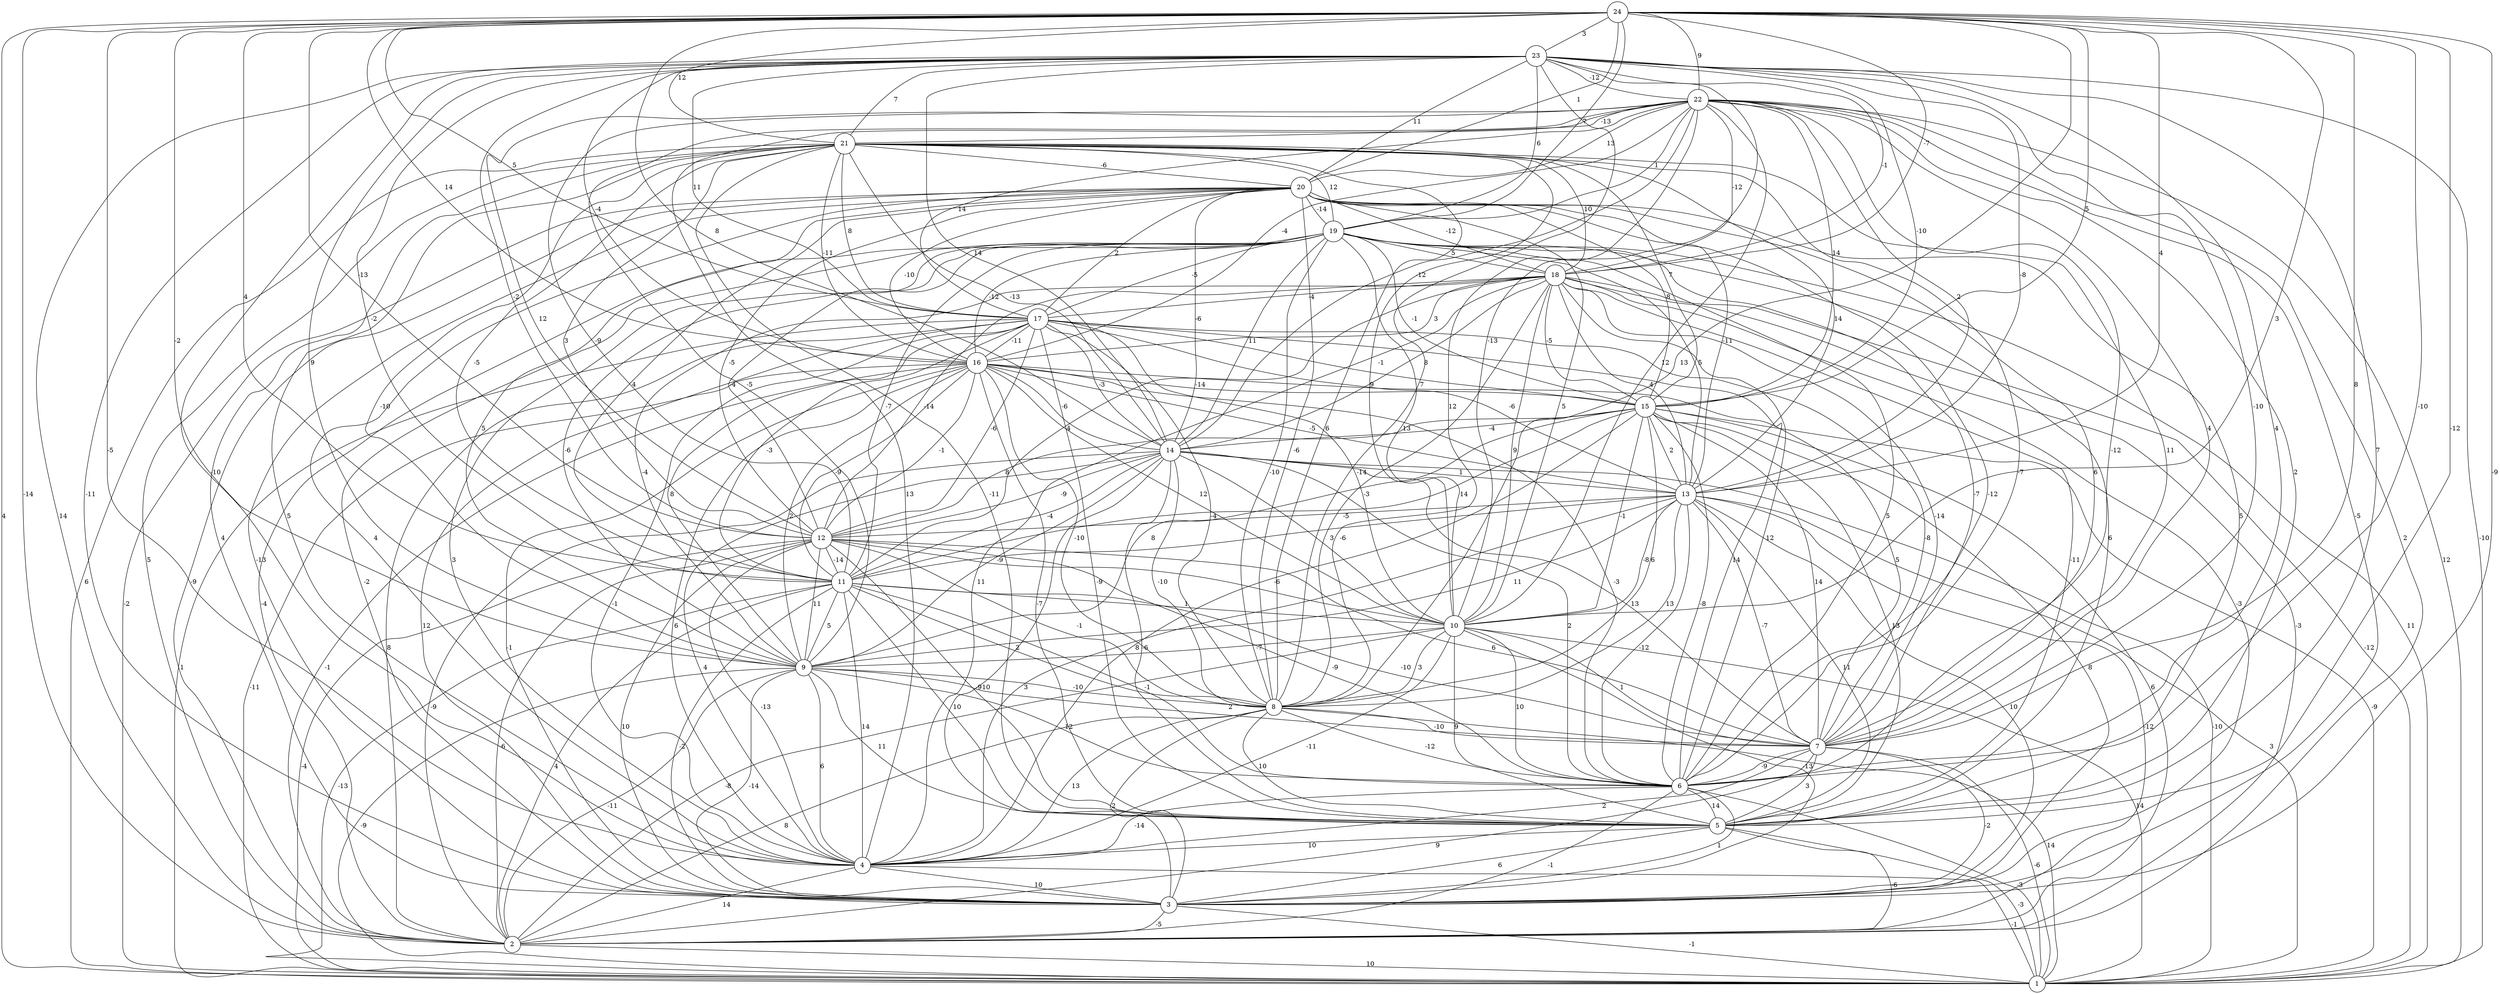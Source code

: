 graph { 
	 fontname="Helvetica,Arial,sans-serif" 
	 node [shape = circle]; 
	 24 -- 1 [label = "4"];
	 24 -- 2 [label = "-14"];
	 24 -- 3 [label = "-9"];
	 24 -- 4 [label = "-5"];
	 24 -- 5 [label = "-12"];
	 24 -- 6 [label = "-10"];
	 24 -- 7 [label = "8"];
	 24 -- 8 [label = "13"];
	 24 -- 9 [label = "-2"];
	 24 -- 10 [label = "3"];
	 24 -- 11 [label = "4"];
	 24 -- 12 [label = "-13"];
	 24 -- 13 [label = "4"];
	 24 -- 14 [label = "8"];
	 24 -- 15 [label = "5"];
	 24 -- 16 [label = "14"];
	 24 -- 17 [label = "5"];
	 24 -- 18 [label = "-7"];
	 24 -- 19 [label = "7"];
	 24 -- 20 [label = "1"];
	 24 -- 21 [label = "12"];
	 24 -- 22 [label = "9"];
	 24 -- 23 [label = "3"];
	 23 -- 1 [label = "-10"];
	 23 -- 2 [label = "14"];
	 23 -- 3 [label = "-11"];
	 23 -- 4 [label = "-10"];
	 23 -- 5 [label = "7"];
	 23 -- 6 [label = "4"];
	 23 -- 7 [label = "-10"];
	 23 -- 8 [label = "7"];
	 23 -- 9 [label = "9"];
	 23 -- 10 [label = "-13"];
	 23 -- 11 [label = "-2"];
	 23 -- 12 [label = "-2"];
	 23 -- 13 [label = "-8"];
	 23 -- 14 [label = "14"];
	 23 -- 15 [label = "-10"];
	 23 -- 16 [label = "-4"];
	 23 -- 17 [label = "11"];
	 23 -- 18 [label = "-1"];
	 23 -- 19 [label = "6"];
	 23 -- 20 [label = "11"];
	 23 -- 21 [label = "7"];
	 23 -- 22 [label = "-12"];
	 22 -- 1 [label = "12"];
	 22 -- 2 [label = "2"];
	 22 -- 3 [label = "-5"];
	 22 -- 4 [label = "13"];
	 22 -- 5 [label = "2"];
	 22 -- 6 [label = "-12"];
	 22 -- 7 [label = "4"];
	 22 -- 8 [label = "12"];
	 22 -- 9 [label = "-5"];
	 22 -- 10 [label = "12"];
	 22 -- 11 [label = "-9"];
	 22 -- 12 [label = "12"];
	 22 -- 13 [label = "2"];
	 22 -- 14 [label = "-12"];
	 22 -- 15 [label = "14"];
	 22 -- 16 [label = "-4"];
	 22 -- 17 [label = "14"];
	 22 -- 18 [label = "-12"];
	 22 -- 19 [label = "1"];
	 22 -- 20 [label = "13"];
	 22 -- 21 [label = "-13"];
	 21 -- 1 [label = "6"];
	 21 -- 2 [label = "5"];
	 21 -- 3 [label = "4"];
	 21 -- 4 [label = "5"];
	 21 -- 5 [label = "-11"];
	 21 -- 6 [label = "-7"];
	 21 -- 7 [label = "11"];
	 21 -- 8 [label = "6"];
	 21 -- 9 [label = "-10"];
	 21 -- 10 [label = "9"];
	 21 -- 11 [label = "-5"];
	 21 -- 12 [label = "3"];
	 21 -- 13 [label = "14"];
	 21 -- 14 [label = "-13"];
	 21 -- 15 [label = "7"];
	 21 -- 16 [label = "-11"];
	 21 -- 17 [label = "8"];
	 21 -- 18 [label = "10"];
	 21 -- 19 [label = "12"];
	 21 -- 20 [label = "-6"];
	 20 -- 1 [label = "-2"];
	 20 -- 2 [label = "-9"];
	 20 -- 3 [label = "-13"];
	 20 -- 4 [label = "4"];
	 20 -- 5 [label = "5"];
	 20 -- 6 [label = "-12"];
	 20 -- 7 [label = "6"];
	 20 -- 8 [label = "-6"];
	 20 -- 9 [label = "5"];
	 20 -- 10 [label = "5"];
	 20 -- 11 [label = "4"];
	 20 -- 12 [label = "-5"];
	 20 -- 13 [label = "-11"];
	 20 -- 14 [label = "-6"];
	 20 -- 15 [label = "8"];
	 20 -- 16 [label = "-10"];
	 20 -- 17 [label = "2"];
	 20 -- 18 [label = "-12"];
	 20 -- 19 [label = "-14"];
	 19 -- 1 [label = "11"];
	 19 -- 2 [label = "-4"];
	 19 -- 3 [label = "-2"];
	 19 -- 4 [label = "3"];
	 19 -- 5 [label = "6"];
	 19 -- 6 [label = "5"];
	 19 -- 7 [label = "-7"];
	 19 -- 8 [label = "-10"];
	 19 -- 9 [label = "-6"];
	 19 -- 10 [label = "13"];
	 19 -- 11 [label = "-7"];
	 19 -- 12 [label = "-4"];
	 19 -- 13 [label = "5"];
	 19 -- 14 [label = "11"];
	 19 -- 15 [label = "-1"];
	 19 -- 16 [label = "-12"];
	 19 -- 17 [label = "-5"];
	 19 -- 18 [label = "5"];
	 18 -- 1 [label = "-12"];
	 18 -- 2 [label = "-3"];
	 18 -- 3 [label = "-3"];
	 18 -- 4 [label = "11"];
	 18 -- 5 [label = "-11"];
	 18 -- 6 [label = "12"];
	 18 -- 7 [label = "-14"];
	 18 -- 8 [label = "-3"];
	 18 -- 9 [label = "-4"];
	 18 -- 10 [label = "9"];
	 18 -- 11 [label = "4"];
	 18 -- 12 [label = "-14"];
	 18 -- 13 [label = "4"];
	 18 -- 14 [label = "8"];
	 18 -- 15 [label = "-5"];
	 18 -- 16 [label = "3"];
	 18 -- 17 [label = "-4"];
	 17 -- 1 [label = "1"];
	 17 -- 2 [label = "8"];
	 17 -- 3 [label = "12"];
	 17 -- 4 [label = "-1"];
	 17 -- 5 [label = "-9"];
	 17 -- 6 [label = "14"];
	 17 -- 7 [label = "-8"];
	 17 -- 8 [label = "-4"];
	 17 -- 9 [label = "8"];
	 17 -- 10 [label = "-14"];
	 17 -- 11 [label = "-3"];
	 17 -- 12 [label = "-6"];
	 17 -- 13 [label = "-6"];
	 17 -- 14 [label = "-3"];
	 17 -- 15 [label = "-1"];
	 17 -- 16 [label = "-11"];
	 16 -- 1 [label = "-11"];
	 16 -- 2 [label = "-1"];
	 16 -- 3 [label = "-1"];
	 16 -- 4 [label = "6"];
	 16 -- 5 [label = "-7"];
	 16 -- 6 [label = "-3"];
	 16 -- 7 [label = "5"];
	 16 -- 8 [label = "-10"];
	 16 -- 9 [label = "2"];
	 16 -- 10 [label = "12"];
	 16 -- 11 [label = "-9"];
	 16 -- 12 [label = "-1"];
	 16 -- 13 [label = "-5"];
	 16 -- 14 [label = "-6"];
	 16 -- 15 [label = "-14"];
	 15 -- 1 [label = "-9"];
	 15 -- 2 [label = "6"];
	 15 -- 3 [label = "8"];
	 15 -- 4 [label = "8"];
	 15 -- 5 [label = "13"];
	 15 -- 6 [label = "-8"];
	 15 -- 7 [label = "14"];
	 15 -- 8 [label = "6"];
	 15 -- 9 [label = "8"];
	 15 -- 10 [label = "-1"];
	 15 -- 11 [label = "14"];
	 15 -- 12 [label = "8"];
	 15 -- 13 [label = "2"];
	 15 -- 14 [label = "-4"];
	 14 -- 1 [label = "-10"];
	 14 -- 2 [label = "-9"];
	 14 -- 3 [label = "10"];
	 14 -- 4 [label = "4"];
	 14 -- 5 [label = "-6"];
	 14 -- 6 [label = "2"];
	 14 -- 7 [label = "13"];
	 14 -- 8 [label = "-10"];
	 14 -- 9 [label = "-9"];
	 14 -- 10 [label = "3"];
	 14 -- 11 [label = "-4"];
	 14 -- 12 [label = "-9"];
	 14 -- 13 [label = "1"];
	 13 -- 1 [label = "3"];
	 13 -- 2 [label = "-12"];
	 13 -- 3 [label = "10"];
	 13 -- 4 [label = "3"];
	 13 -- 5 [label = "11"];
	 13 -- 6 [label = "-12"];
	 13 -- 7 [label = "-7"];
	 13 -- 8 [label = "13"];
	 13 -- 9 [label = "11"];
	 13 -- 10 [label = "-8"];
	 13 -- 11 [label = "-6"];
	 13 -- 12 [label = "-5"];
	 12 -- 1 [label = "-4"];
	 12 -- 2 [label = "-6"];
	 12 -- 3 [label = "10"];
	 12 -- 4 [label = "-13"];
	 12 -- 5 [label = "-9"];
	 12 -- 6 [label = "-9"];
	 12 -- 7 [label = "6"];
	 12 -- 8 [label = "-1"];
	 12 -- 9 [label = "11"];
	 12 -- 10 [label = "-6"];
	 12 -- 11 [label = "-14"];
	 11 -- 1 [label = "-13"];
	 11 -- 2 [label = "4"];
	 11 -- 3 [label = "-2"];
	 11 -- 4 [label = "14"];
	 11 -- 5 [label = "10"];
	 11 -- 6 [label = "-1"];
	 11 -- 7 [label = "-10"];
	 11 -- 8 [label = "2"];
	 11 -- 9 [label = "5"];
	 11 -- 10 [label = "1"];
	 10 -- 1 [label = "14"];
	 10 -- 2 [label = "-8"];
	 10 -- 3 [label = "-13"];
	 10 -- 4 [label = "-11"];
	 10 -- 5 [label = "9"];
	 10 -- 6 [label = "10"];
	 10 -- 7 [label = "1"];
	 10 -- 8 [label = "3"];
	 10 -- 9 [label = "-7"];
	 9 -- 1 [label = "-9"];
	 9 -- 2 [label = "-11"];
	 9 -- 3 [label = "-14"];
	 9 -- 4 [label = "6"];
	 9 -- 5 [label = "11"];
	 9 -- 6 [label = "12"];
	 9 -- 7 [label = "2"];
	 9 -- 8 [label = "-10"];
	 8 -- 1 [label = "14"];
	 8 -- 2 [label = "8"];
	 8 -- 3 [label = "2"];
	 8 -- 4 [label = "13"];
	 8 -- 5 [label = "10"];
	 8 -- 6 [label = "-12"];
	 8 -- 7 [label = "-10"];
	 7 -- 1 [label = "-6"];
	 7 -- 2 [label = "9"];
	 7 -- 3 [label = "-2"];
	 7 -- 4 [label = "2"];
	 7 -- 5 [label = "3"];
	 7 -- 6 [label = "-9"];
	 6 -- 1 [label = "-3"];
	 6 -- 2 [label = "-1"];
	 6 -- 3 [label = "1"];
	 6 -- 4 [label = "-14"];
	 6 -- 5 [label = "14"];
	 5 -- 1 [label = "-3"];
	 5 -- 2 [label = "-6"];
	 5 -- 3 [label = "6"];
	 5 -- 4 [label = "10"];
	 4 -- 1 [label = "-1"];
	 4 -- 2 [label = "14"];
	 4 -- 3 [label = "10"];
	 3 -- 1 [label = "-1"];
	 3 -- 2 [label = "-5"];
	 2 -- 1 [label = "10"];
	 1;
	 2;
	 3;
	 4;
	 5;
	 6;
	 7;
	 8;
	 9;
	 10;
	 11;
	 12;
	 13;
	 14;
	 15;
	 16;
	 17;
	 18;
	 19;
	 20;
	 21;
	 22;
	 23;
	 24;
}
